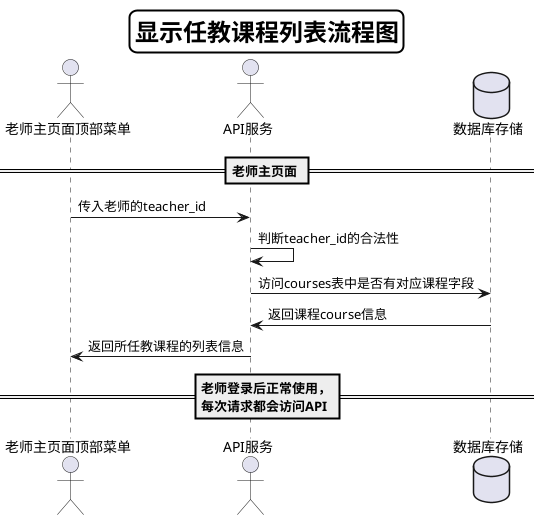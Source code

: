 @startuml
skinparam titleBorderRoundCorner 15
skinparam titleBorderThickness 2
skinparam titleBorderColor #Black
skinparam titleFontSize 24
Title 显示任教课程列表流程图


actor 老师主页面顶部菜单
actor API服务
database 数据库存储

== 老师主页面 ==
老师主页面顶部菜单->API服务:传入老师的teacher_id
API服务->API服务:判断teacher_id的合法性
API服务->数据库存储:访问courses表中是否有对应课程字段
数据库存储->API服务:返回课程course信息
API服务->老师主页面顶部菜单:返回所任教课程的列表信息
== 老师登录后正常使用，\n每次请求都会访问API==

@enduml